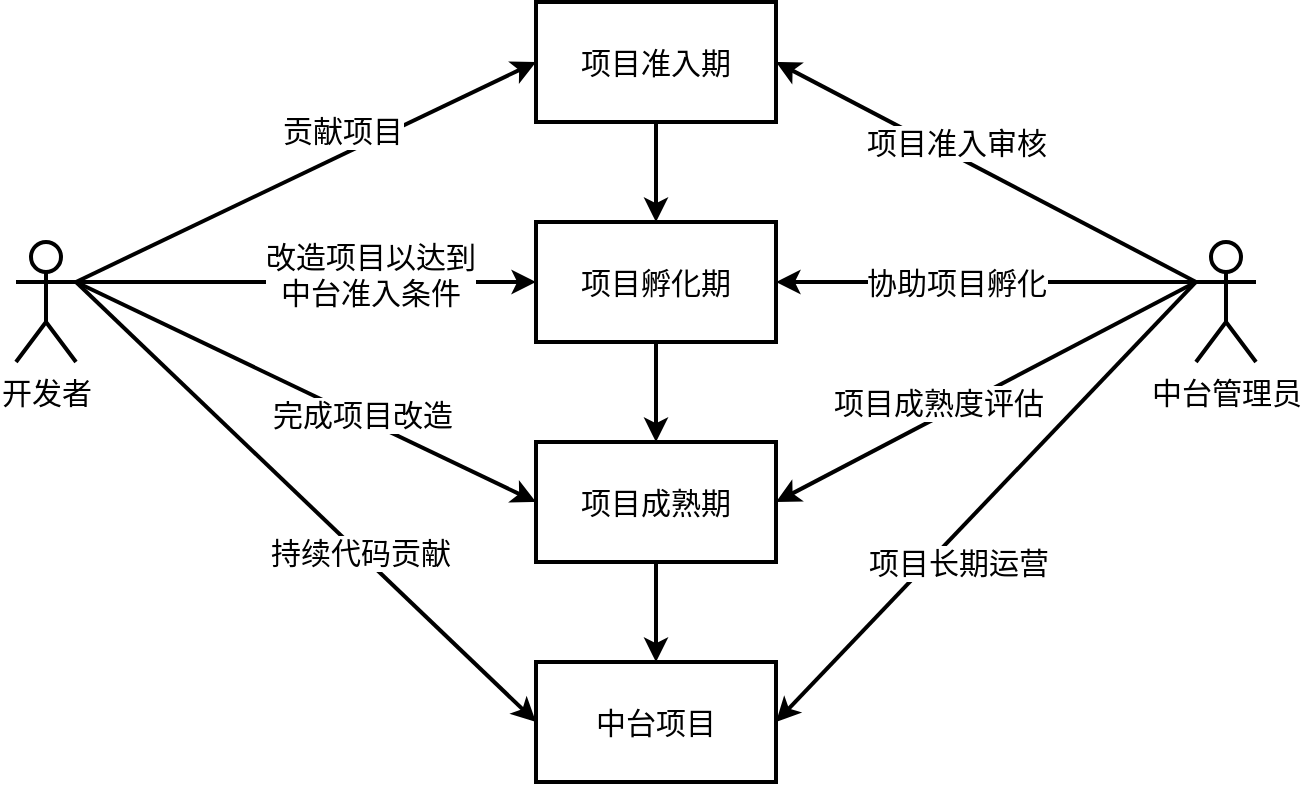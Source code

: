 <mxfile version="13.11.0" type="github">
  <diagram id="Fmt4JYkOpMf6JTTpeLZk" name="Page-1">
    <mxGraphModel dx="782" dy="706" grid="1" gridSize="10" guides="1" tooltips="1" connect="1" arrows="1" fold="1" page="1" pageScale="1" pageWidth="827" pageHeight="1169" math="0" shadow="0">
      <root>
        <mxCell id="0" />
        <mxCell id="1" parent="0" />
        <mxCell id="IUOu6LaZ3xwI3mmke3Tm-26" style="rounded=0;orthogonalLoop=1;jettySize=auto;html=1;exitX=1;exitY=0.333;exitDx=0;exitDy=0;exitPerimeter=0;entryX=0;entryY=0.5;entryDx=0;entryDy=0;strokeWidth=2;fontSize=15;" edge="1" parent="1" source="IUOu6LaZ3xwI3mmke3Tm-16" target="IUOu6LaZ3xwI3mmke3Tm-18">
          <mxGeometry relative="1" as="geometry" />
        </mxCell>
        <mxCell id="IUOu6LaZ3xwI3mmke3Tm-27" value="贡献项目" style="edgeLabel;html=1;align=center;verticalAlign=middle;resizable=0;points=[];fontSize=15;" vertex="1" connectable="0" parent="IUOu6LaZ3xwI3mmke3Tm-26">
          <mxGeometry x="-0.347" relative="1" as="geometry">
            <mxPoint x="58.01" y="-40.73" as="offset" />
          </mxGeometry>
        </mxCell>
        <mxCell id="IUOu6LaZ3xwI3mmke3Tm-28" value="改造项目以达到&lt;br&gt;中台准入条件" style="edgeStyle=none;rounded=0;orthogonalLoop=1;jettySize=auto;html=1;exitX=1;exitY=0.333;exitDx=0;exitDy=0;exitPerimeter=0;entryX=0;entryY=0.5;entryDx=0;entryDy=0;strokeWidth=2;fontSize=15;" edge="1" parent="1" source="IUOu6LaZ3xwI3mmke3Tm-16" target="IUOu6LaZ3xwI3mmke3Tm-20">
          <mxGeometry x="0.274" y="4" relative="1" as="geometry">
            <mxPoint as="offset" />
          </mxGeometry>
        </mxCell>
        <mxCell id="IUOu6LaZ3xwI3mmke3Tm-29" style="edgeStyle=none;rounded=0;orthogonalLoop=1;jettySize=auto;html=1;exitX=1;exitY=0.333;exitDx=0;exitDy=0;exitPerimeter=0;entryX=0;entryY=0.5;entryDx=0;entryDy=0;strokeWidth=2;fontSize=15;" edge="1" parent="1" source="IUOu6LaZ3xwI3mmke3Tm-16" target="IUOu6LaZ3xwI3mmke3Tm-21">
          <mxGeometry relative="1" as="geometry" />
        </mxCell>
        <mxCell id="IUOu6LaZ3xwI3mmke3Tm-30" value="完成项目改造" style="edgeLabel;html=1;align=center;verticalAlign=middle;resizable=0;points=[];fontSize=15;" vertex="1" connectable="0" parent="IUOu6LaZ3xwI3mmke3Tm-29">
          <mxGeometry x="0.23" y="2" relative="1" as="geometry">
            <mxPoint as="offset" />
          </mxGeometry>
        </mxCell>
        <mxCell id="IUOu6LaZ3xwI3mmke3Tm-31" style="edgeStyle=none;rounded=0;orthogonalLoop=1;jettySize=auto;html=1;exitX=1;exitY=0.333;exitDx=0;exitDy=0;exitPerimeter=0;entryX=0;entryY=0.5;entryDx=0;entryDy=0;strokeWidth=2;fontSize=15;" edge="1" parent="1" source="IUOu6LaZ3xwI3mmke3Tm-16" target="IUOu6LaZ3xwI3mmke3Tm-23">
          <mxGeometry relative="1" as="geometry" />
        </mxCell>
        <mxCell id="IUOu6LaZ3xwI3mmke3Tm-41" value="持续代码贡献" style="edgeLabel;html=1;align=center;verticalAlign=middle;resizable=0;points=[];fontSize=15;" vertex="1" connectable="0" parent="IUOu6LaZ3xwI3mmke3Tm-31">
          <mxGeometry x="0.227" relative="1" as="geometry">
            <mxPoint as="offset" />
          </mxGeometry>
        </mxCell>
        <mxCell id="IUOu6LaZ3xwI3mmke3Tm-16" value="开发者" style="shape=umlActor;verticalLabelPosition=bottom;verticalAlign=top;html=1;outlineConnect=0;strokeWidth=2;fontSize=15;" vertex="1" parent="1">
          <mxGeometry x="70" y="180" width="30" height="60" as="geometry" />
        </mxCell>
        <mxCell id="IUOu6LaZ3xwI3mmke3Tm-34" style="edgeStyle=none;rounded=0;orthogonalLoop=1;jettySize=auto;html=1;exitX=0;exitY=0.333;exitDx=0;exitDy=0;exitPerimeter=0;entryX=1;entryY=0.5;entryDx=0;entryDy=0;strokeWidth=2;fontSize=15;" edge="1" parent="1" source="IUOu6LaZ3xwI3mmke3Tm-17" target="IUOu6LaZ3xwI3mmke3Tm-18">
          <mxGeometry relative="1" as="geometry" />
        </mxCell>
        <mxCell id="IUOu6LaZ3xwI3mmke3Tm-35" value="项目准入审核" style="edgeLabel;html=1;align=center;verticalAlign=middle;resizable=0;points=[];fontSize=15;" vertex="1" connectable="0" parent="IUOu6LaZ3xwI3mmke3Tm-34">
          <mxGeometry x="0.218" relative="1" as="geometry">
            <mxPoint x="7.56" y="-3.18" as="offset" />
          </mxGeometry>
        </mxCell>
        <mxCell id="IUOu6LaZ3xwI3mmke3Tm-36" value="协助项目孵化" style="edgeStyle=none;rounded=0;orthogonalLoop=1;jettySize=auto;html=1;entryX=1;entryY=0.5;entryDx=0;entryDy=0;strokeWidth=2;fontSize=15;" edge="1" parent="1" target="IUOu6LaZ3xwI3mmke3Tm-20">
          <mxGeometry x="0.143" relative="1" as="geometry">
            <mxPoint x="660" y="200" as="sourcePoint" />
            <mxPoint as="offset" />
          </mxGeometry>
        </mxCell>
        <mxCell id="IUOu6LaZ3xwI3mmke3Tm-37" style="edgeStyle=none;rounded=0;orthogonalLoop=1;jettySize=auto;html=1;exitX=0;exitY=0.333;exitDx=0;exitDy=0;exitPerimeter=0;entryX=1;entryY=0.5;entryDx=0;entryDy=0;strokeWidth=2;fontSize=15;" edge="1" parent="1" source="IUOu6LaZ3xwI3mmke3Tm-17" target="IUOu6LaZ3xwI3mmke3Tm-21">
          <mxGeometry relative="1" as="geometry" />
        </mxCell>
        <mxCell id="IUOu6LaZ3xwI3mmke3Tm-38" value="项目成熟度评估" style="edgeLabel;html=1;align=center;verticalAlign=middle;resizable=0;points=[];fontSize=15;" vertex="1" connectable="0" parent="IUOu6LaZ3xwI3mmke3Tm-37">
          <mxGeometry x="0.423" y="1" relative="1" as="geometry">
            <mxPoint x="19.24" y="-19.3" as="offset" />
          </mxGeometry>
        </mxCell>
        <mxCell id="IUOu6LaZ3xwI3mmke3Tm-39" style="edgeStyle=none;rounded=0;orthogonalLoop=1;jettySize=auto;html=1;exitX=0;exitY=0.333;exitDx=0;exitDy=0;exitPerimeter=0;entryX=1;entryY=0.5;entryDx=0;entryDy=0;strokeWidth=2;fontSize=15;" edge="1" parent="1" source="IUOu6LaZ3xwI3mmke3Tm-17" target="IUOu6LaZ3xwI3mmke3Tm-23">
          <mxGeometry relative="1" as="geometry" />
        </mxCell>
        <mxCell id="IUOu6LaZ3xwI3mmke3Tm-40" value="项目长期运营" style="edgeLabel;html=1;align=center;verticalAlign=middle;resizable=0;points=[];fontSize=15;" vertex="1" connectable="0" parent="IUOu6LaZ3xwI3mmke3Tm-39">
          <mxGeometry x="0.516" y="2" relative="1" as="geometry">
            <mxPoint x="38.05" y="-28.48" as="offset" />
          </mxGeometry>
        </mxCell>
        <mxCell id="IUOu6LaZ3xwI3mmke3Tm-17" value="中台管理员" style="shape=umlActor;verticalLabelPosition=bottom;verticalAlign=top;html=1;outlineConnect=0;strokeWidth=2;fontSize=15;" vertex="1" parent="1">
          <mxGeometry x="660" y="180" width="30" height="60" as="geometry" />
        </mxCell>
        <mxCell id="IUOu6LaZ3xwI3mmke3Tm-19" style="edgeStyle=orthogonalEdgeStyle;rounded=0;orthogonalLoop=1;jettySize=auto;html=1;exitX=0.5;exitY=1;exitDx=0;exitDy=0;strokeWidth=2;fontSize=15;entryX=0.5;entryY=0;entryDx=0;entryDy=0;" edge="1" parent="1" source="IUOu6LaZ3xwI3mmke3Tm-18" target="IUOu6LaZ3xwI3mmke3Tm-20">
          <mxGeometry relative="1" as="geometry">
            <mxPoint x="390" y="190" as="targetPoint" />
          </mxGeometry>
        </mxCell>
        <mxCell id="IUOu6LaZ3xwI3mmke3Tm-18" value="项目准入期" style="rounded=0;whiteSpace=wrap;html=1;strokeWidth=2;fontSize=15;" vertex="1" parent="1">
          <mxGeometry x="330" y="60" width="120" height="60" as="geometry" />
        </mxCell>
        <mxCell id="IUOu6LaZ3xwI3mmke3Tm-22" style="edgeStyle=orthogonalEdgeStyle;rounded=0;orthogonalLoop=1;jettySize=auto;html=1;exitX=0.5;exitY=1;exitDx=0;exitDy=0;entryX=0.5;entryY=0;entryDx=0;entryDy=0;strokeWidth=2;fontSize=15;" edge="1" parent="1" source="IUOu6LaZ3xwI3mmke3Tm-20" target="IUOu6LaZ3xwI3mmke3Tm-21">
          <mxGeometry relative="1" as="geometry" />
        </mxCell>
        <mxCell id="IUOu6LaZ3xwI3mmke3Tm-20" value="项目孵化期" style="rounded=0;whiteSpace=wrap;html=1;strokeWidth=2;fontSize=15;" vertex="1" parent="1">
          <mxGeometry x="330" y="170" width="120" height="60" as="geometry" />
        </mxCell>
        <mxCell id="IUOu6LaZ3xwI3mmke3Tm-24" style="edgeStyle=orthogonalEdgeStyle;rounded=0;orthogonalLoop=1;jettySize=auto;html=1;exitX=0.5;exitY=1;exitDx=0;exitDy=0;entryX=0.5;entryY=0;entryDx=0;entryDy=0;strokeWidth=2;fontSize=15;" edge="1" parent="1" source="IUOu6LaZ3xwI3mmke3Tm-21" target="IUOu6LaZ3xwI3mmke3Tm-23">
          <mxGeometry relative="1" as="geometry" />
        </mxCell>
        <mxCell id="IUOu6LaZ3xwI3mmke3Tm-21" value="项目成熟期" style="rounded=0;whiteSpace=wrap;html=1;strokeWidth=2;fontSize=15;" vertex="1" parent="1">
          <mxGeometry x="330" y="280" width="120" height="60" as="geometry" />
        </mxCell>
        <mxCell id="IUOu6LaZ3xwI3mmke3Tm-23" value="中台项目" style="rounded=0;whiteSpace=wrap;html=1;strokeWidth=2;fontSize=15;" vertex="1" parent="1">
          <mxGeometry x="330" y="390" width="120" height="60" as="geometry" />
        </mxCell>
      </root>
    </mxGraphModel>
  </diagram>
</mxfile>
